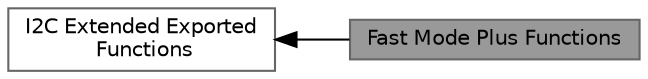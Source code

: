 digraph "Fast Mode Plus Functions"
{
 // LATEX_PDF_SIZE
  bgcolor="transparent";
  edge [fontname=Helvetica,fontsize=10,labelfontname=Helvetica,labelfontsize=10];
  node [fontname=Helvetica,fontsize=10,shape=box,height=0.2,width=0.4];
  rankdir=LR;
  Node2 [id="Node000002",label="I2C Extended Exported\l Functions",height=0.2,width=0.4,color="grey40", fillcolor="white", style="filled",URL="$group___i2_c_ex___exported___functions.html",tooltip=" "];
  Node1 [id="Node000001",label="Fast Mode Plus Functions",height=0.2,width=0.4,color="gray40", fillcolor="grey60", style="filled", fontcolor="black",tooltip=" "];
  Node2->Node1 [shape=plaintext, dir="back", style="solid"];
}
